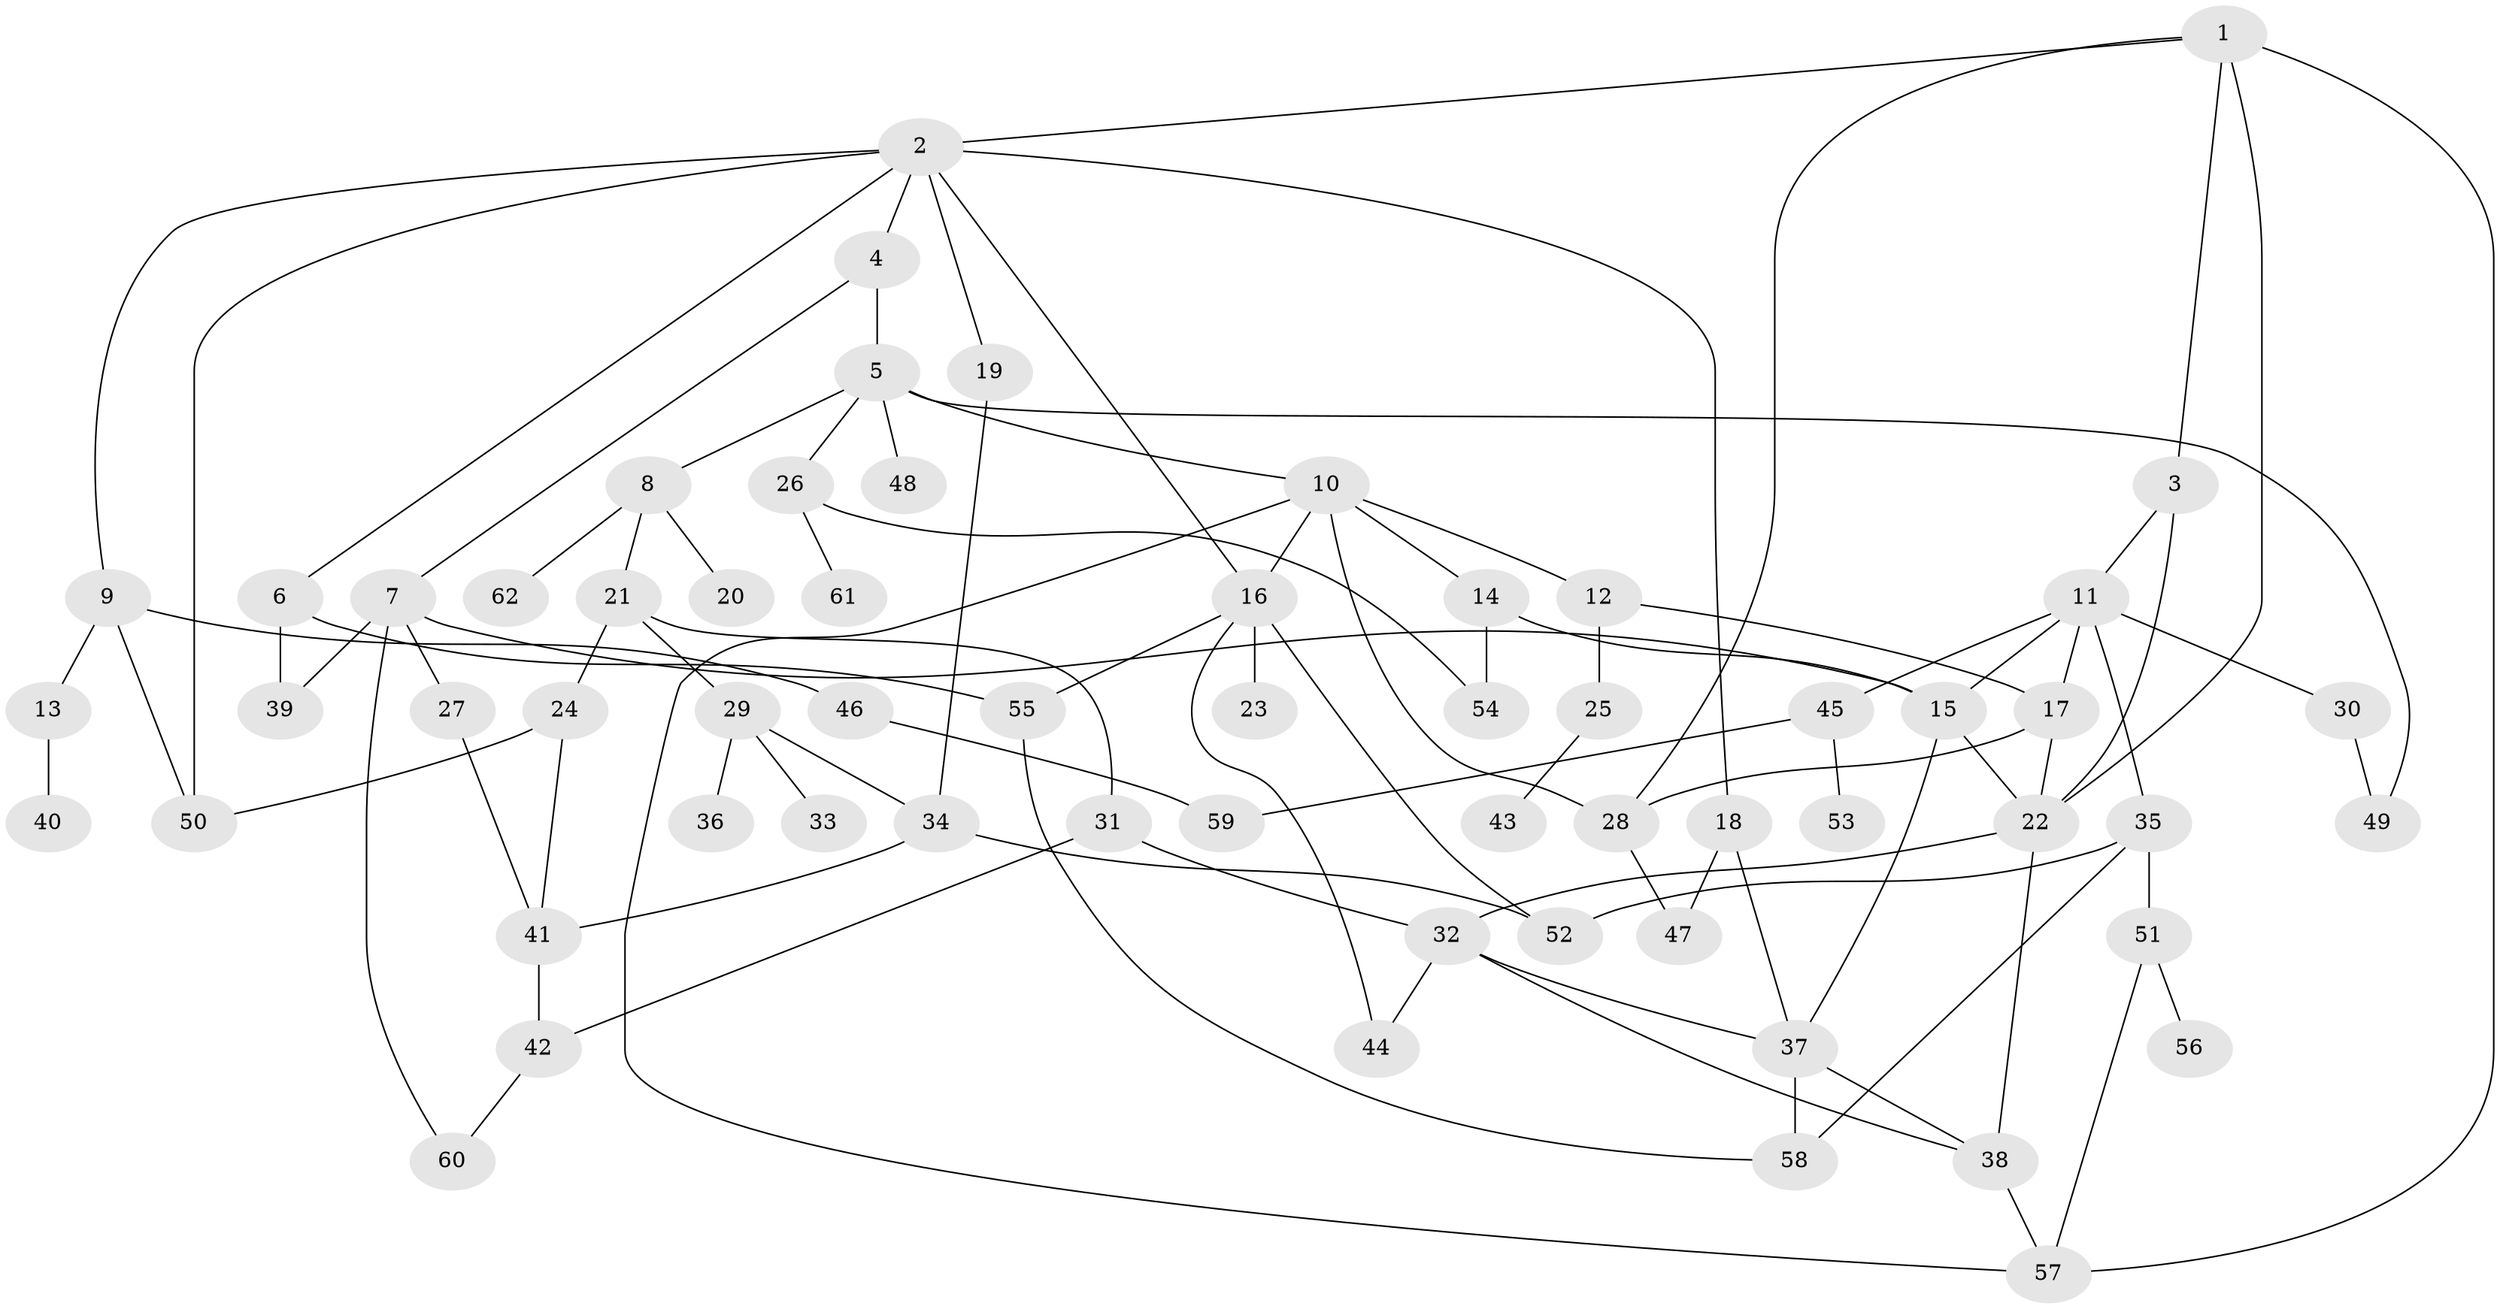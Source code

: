 // original degree distribution, {4: 0.1568627450980392, 9: 0.00980392156862745, 3: 0.27450980392156865, 7: 0.029411764705882353, 6: 0.049019607843137254, 5: 0.0196078431372549, 2: 0.18627450980392157, 1: 0.27450980392156865}
// Generated by graph-tools (version 1.1) at 2025/49/03/04/25 22:49:05]
// undirected, 62 vertices, 96 edges
graph export_dot {
  node [color=gray90,style=filled];
  1;
  2;
  3;
  4;
  5;
  6;
  7;
  8;
  9;
  10;
  11;
  12;
  13;
  14;
  15;
  16;
  17;
  18;
  19;
  20;
  21;
  22;
  23;
  24;
  25;
  26;
  27;
  28;
  29;
  30;
  31;
  32;
  33;
  34;
  35;
  36;
  37;
  38;
  39;
  40;
  41;
  42;
  43;
  44;
  45;
  46;
  47;
  48;
  49;
  50;
  51;
  52;
  53;
  54;
  55;
  56;
  57;
  58;
  59;
  60;
  61;
  62;
  1 -- 2 [weight=1.0];
  1 -- 3 [weight=1.0];
  1 -- 22 [weight=2.0];
  1 -- 28 [weight=1.0];
  1 -- 57 [weight=1.0];
  2 -- 4 [weight=1.0];
  2 -- 6 [weight=1.0];
  2 -- 9 [weight=1.0];
  2 -- 16 [weight=1.0];
  2 -- 18 [weight=1.0];
  2 -- 19 [weight=1.0];
  2 -- 50 [weight=1.0];
  3 -- 11 [weight=1.0];
  3 -- 22 [weight=1.0];
  4 -- 5 [weight=1.0];
  4 -- 7 [weight=1.0];
  5 -- 8 [weight=1.0];
  5 -- 10 [weight=1.0];
  5 -- 26 [weight=1.0];
  5 -- 48 [weight=1.0];
  5 -- 49 [weight=1.0];
  6 -- 39 [weight=1.0];
  6 -- 55 [weight=1.0];
  7 -- 15 [weight=1.0];
  7 -- 27 [weight=1.0];
  7 -- 39 [weight=1.0];
  7 -- 60 [weight=1.0];
  8 -- 20 [weight=1.0];
  8 -- 21 [weight=1.0];
  8 -- 62 [weight=1.0];
  9 -- 13 [weight=1.0];
  9 -- 46 [weight=1.0];
  9 -- 50 [weight=1.0];
  10 -- 12 [weight=1.0];
  10 -- 14 [weight=1.0];
  10 -- 16 [weight=1.0];
  10 -- 28 [weight=1.0];
  10 -- 57 [weight=1.0];
  11 -- 15 [weight=1.0];
  11 -- 17 [weight=1.0];
  11 -- 30 [weight=1.0];
  11 -- 35 [weight=1.0];
  11 -- 45 [weight=1.0];
  12 -- 17 [weight=1.0];
  12 -- 25 [weight=1.0];
  13 -- 40 [weight=1.0];
  14 -- 15 [weight=1.0];
  14 -- 54 [weight=1.0];
  15 -- 22 [weight=1.0];
  15 -- 37 [weight=1.0];
  16 -- 23 [weight=2.0];
  16 -- 44 [weight=1.0];
  16 -- 52 [weight=1.0];
  16 -- 55 [weight=1.0];
  17 -- 22 [weight=1.0];
  17 -- 28 [weight=1.0];
  18 -- 37 [weight=1.0];
  18 -- 47 [weight=1.0];
  19 -- 34 [weight=1.0];
  21 -- 24 [weight=1.0];
  21 -- 29 [weight=1.0];
  21 -- 31 [weight=1.0];
  22 -- 32 [weight=1.0];
  22 -- 38 [weight=1.0];
  24 -- 41 [weight=2.0];
  24 -- 50 [weight=1.0];
  25 -- 43 [weight=1.0];
  26 -- 54 [weight=1.0];
  26 -- 61 [weight=1.0];
  27 -- 41 [weight=1.0];
  28 -- 47 [weight=1.0];
  29 -- 33 [weight=1.0];
  29 -- 34 [weight=1.0];
  29 -- 36 [weight=1.0];
  30 -- 49 [weight=1.0];
  31 -- 32 [weight=1.0];
  31 -- 42 [weight=1.0];
  32 -- 37 [weight=1.0];
  32 -- 38 [weight=1.0];
  32 -- 44 [weight=1.0];
  34 -- 41 [weight=1.0];
  34 -- 52 [weight=1.0];
  35 -- 51 [weight=1.0];
  35 -- 52 [weight=1.0];
  35 -- 58 [weight=1.0];
  37 -- 38 [weight=1.0];
  37 -- 58 [weight=1.0];
  38 -- 57 [weight=1.0];
  41 -- 42 [weight=1.0];
  42 -- 60 [weight=1.0];
  45 -- 53 [weight=1.0];
  45 -- 59 [weight=1.0];
  46 -- 59 [weight=1.0];
  51 -- 56 [weight=1.0];
  51 -- 57 [weight=1.0];
  55 -- 58 [weight=1.0];
}
